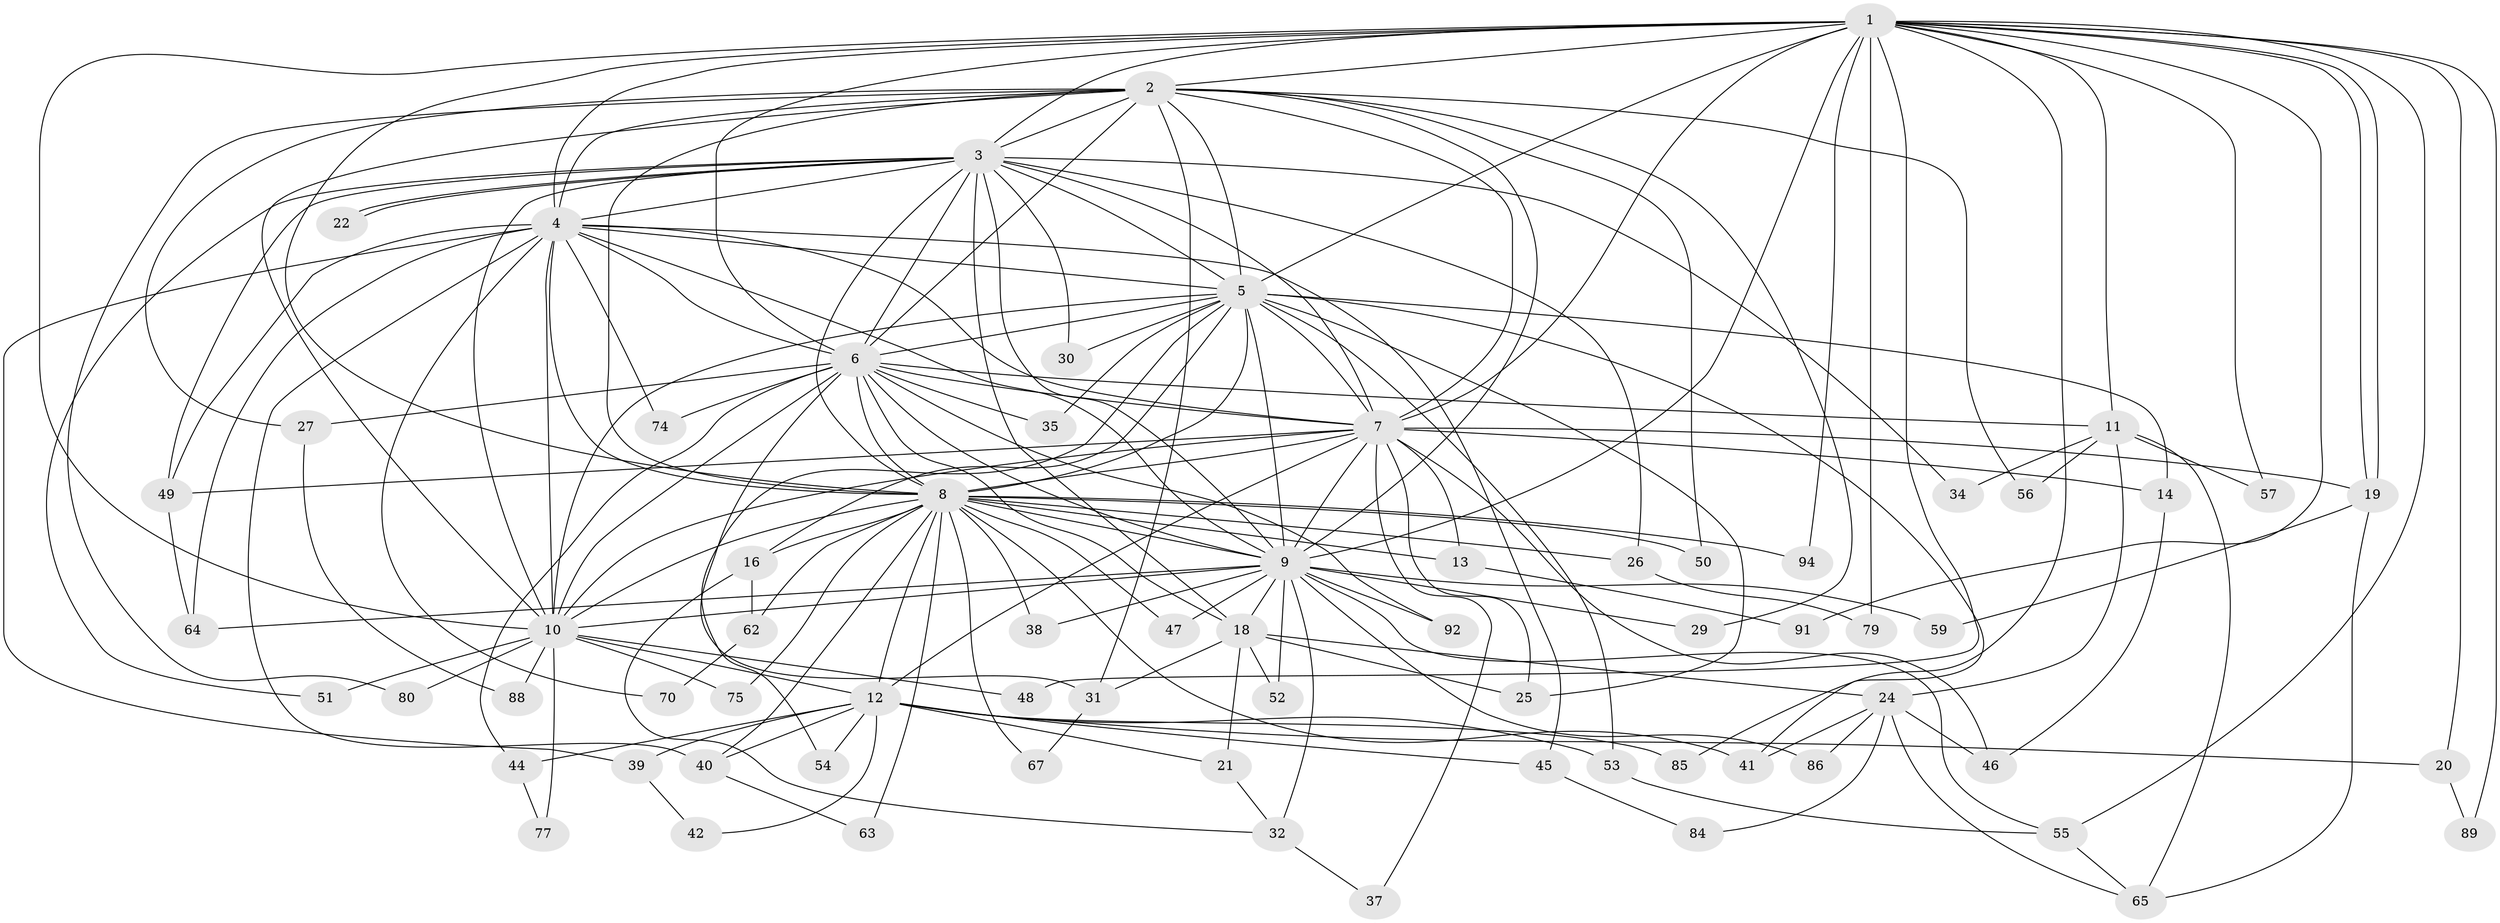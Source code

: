 // original degree distribution, {23: 0.010638297872340425, 16: 0.010638297872340425, 19: 0.010638297872340425, 18: 0.031914893617021274, 17: 0.010638297872340425, 25: 0.010638297872340425, 22: 0.010638297872340425, 13: 0.010638297872340425, 8: 0.02127659574468085, 12: 0.010638297872340425, 3: 0.24468085106382978, 2: 0.5212765957446809, 5: 0.010638297872340425, 6: 0.010638297872340425, 7: 0.010638297872340425, 4: 0.06382978723404255}
// Generated by graph-tools (version 1.1) at 2025/11/02/27/25 16:11:08]
// undirected, 70 vertices, 179 edges
graph export_dot {
graph [start="1"]
  node [color=gray90,style=filled];
  1 [super="+36"];
  2 [super="+17"];
  3 [super="+15"];
  4 [super="+58"];
  5 [super="+43"];
  6 [super="+78"];
  7 [super="+90"];
  8 [super="+81"];
  9 [super="+72"];
  10 [super="+23"];
  11;
  12 [super="+33"];
  13;
  14;
  16 [super="+60"];
  18 [super="+28"];
  19 [super="+76"];
  20;
  21;
  22;
  24 [super="+71"];
  25 [super="+68"];
  26 [super="+61"];
  27;
  29 [super="+69"];
  30;
  31 [super="+66"];
  32;
  34;
  35;
  37;
  38;
  39;
  40;
  41 [super="+82"];
  42;
  44;
  45;
  46 [super="+73"];
  47;
  48;
  49 [super="+87"];
  50;
  51;
  52;
  53;
  54;
  55 [super="+83"];
  56;
  57;
  59;
  62;
  63;
  64;
  65 [super="+93"];
  67;
  70;
  74;
  75;
  77;
  79;
  80;
  84;
  85;
  86;
  88;
  89;
  91;
  92;
  94;
  1 -- 2;
  1 -- 3;
  1 -- 4;
  1 -- 5;
  1 -- 6;
  1 -- 7;
  1 -- 8 [weight=2];
  1 -- 9;
  1 -- 10;
  1 -- 11 [weight=2];
  1 -- 19;
  1 -- 19;
  1 -- 20;
  1 -- 48;
  1 -- 57;
  1 -- 79;
  1 -- 85;
  1 -- 89;
  1 -- 91;
  1 -- 94;
  1 -- 55;
  2 -- 3;
  2 -- 4 [weight=2];
  2 -- 5;
  2 -- 6;
  2 -- 7;
  2 -- 8;
  2 -- 9;
  2 -- 10;
  2 -- 27;
  2 -- 29;
  2 -- 31;
  2 -- 50;
  2 -- 56;
  2 -- 80;
  3 -- 4;
  3 -- 5;
  3 -- 6;
  3 -- 7;
  3 -- 8 [weight=2];
  3 -- 9;
  3 -- 10;
  3 -- 18;
  3 -- 22;
  3 -- 22;
  3 -- 26 [weight=2];
  3 -- 30;
  3 -- 34;
  3 -- 51;
  3 -- 49;
  4 -- 5;
  4 -- 6;
  4 -- 7;
  4 -- 8;
  4 -- 9;
  4 -- 10 [weight=2];
  4 -- 39;
  4 -- 45;
  4 -- 49;
  4 -- 64;
  4 -- 70;
  4 -- 74;
  4 -- 40;
  5 -- 6 [weight=2];
  5 -- 7;
  5 -- 8;
  5 -- 9;
  5 -- 10;
  5 -- 14;
  5 -- 16;
  5 -- 25;
  5 -- 30 [weight=2];
  5 -- 35;
  5 -- 41;
  5 -- 54;
  5 -- 53;
  6 -- 7;
  6 -- 8;
  6 -- 9;
  6 -- 10;
  6 -- 11;
  6 -- 18;
  6 -- 27;
  6 -- 31;
  6 -- 35;
  6 -- 44;
  6 -- 74;
  6 -- 92;
  7 -- 8;
  7 -- 9 [weight=2];
  7 -- 10;
  7 -- 12;
  7 -- 13;
  7 -- 14;
  7 -- 25;
  7 -- 37;
  7 -- 46;
  7 -- 49;
  7 -- 19;
  8 -- 9;
  8 -- 10;
  8 -- 12;
  8 -- 13;
  8 -- 16;
  8 -- 26;
  8 -- 38;
  8 -- 40;
  8 -- 47;
  8 -- 50;
  8 -- 62;
  8 -- 63;
  8 -- 67;
  8 -- 75;
  8 -- 94;
  8 -- 41;
  9 -- 10;
  9 -- 29 [weight=2];
  9 -- 32;
  9 -- 38;
  9 -- 47;
  9 -- 52;
  9 -- 55;
  9 -- 59;
  9 -- 86;
  9 -- 92;
  9 -- 18;
  9 -- 64;
  10 -- 51;
  10 -- 75;
  10 -- 80;
  10 -- 48;
  10 -- 88;
  10 -- 77;
  10 -- 12;
  11 -- 24;
  11 -- 34;
  11 -- 56;
  11 -- 57;
  11 -- 65;
  12 -- 20;
  12 -- 21;
  12 -- 39;
  12 -- 40;
  12 -- 42;
  12 -- 44;
  12 -- 53;
  12 -- 54;
  12 -- 85;
  12 -- 45;
  13 -- 91;
  14 -- 46;
  16 -- 32;
  16 -- 62;
  18 -- 21;
  18 -- 24;
  18 -- 52;
  18 -- 25;
  18 -- 31;
  19 -- 59;
  19 -- 65;
  20 -- 89;
  21 -- 32;
  24 -- 41;
  24 -- 84;
  24 -- 86;
  24 -- 46;
  24 -- 65;
  26 -- 79;
  27 -- 88;
  31 -- 67;
  32 -- 37;
  39 -- 42;
  40 -- 63;
  44 -- 77;
  45 -- 84;
  49 -- 64;
  53 -- 55;
  55 -- 65;
  62 -- 70;
}
